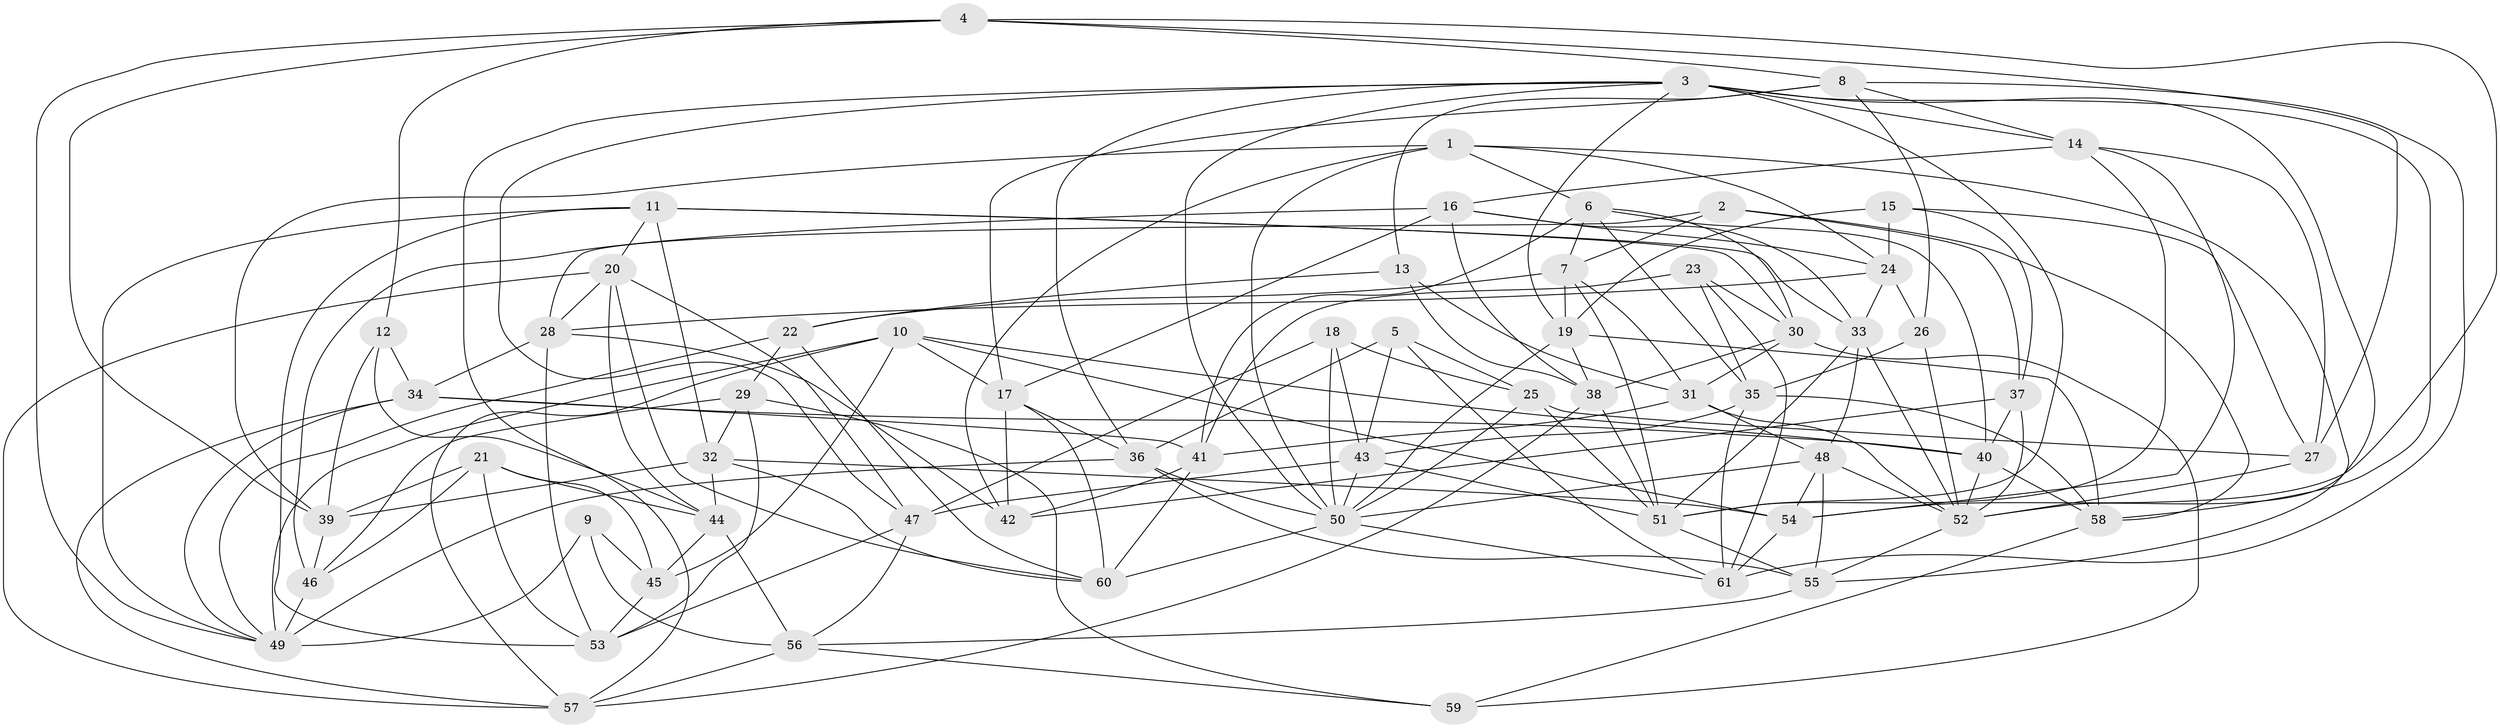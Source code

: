 // original degree distribution, {4: 1.0}
// Generated by graph-tools (version 1.1) at 2025/26/03/09/25 03:26:57]
// undirected, 61 vertices, 175 edges
graph export_dot {
graph [start="1"]
  node [color=gray90,style=filled];
  1;
  2;
  3;
  4;
  5;
  6;
  7;
  8;
  9;
  10;
  11;
  12;
  13;
  14;
  15;
  16;
  17;
  18;
  19;
  20;
  21;
  22;
  23;
  24;
  25;
  26;
  27;
  28;
  29;
  30;
  31;
  32;
  33;
  34;
  35;
  36;
  37;
  38;
  39;
  40;
  41;
  42;
  43;
  44;
  45;
  46;
  47;
  48;
  49;
  50;
  51;
  52;
  53;
  54;
  55;
  56;
  57;
  58;
  59;
  60;
  61;
  1 -- 6 [weight=1.0];
  1 -- 24 [weight=1.0];
  1 -- 39 [weight=1.0];
  1 -- 42 [weight=1.0];
  1 -- 50 [weight=1.0];
  1 -- 55 [weight=1.0];
  2 -- 7 [weight=1.0];
  2 -- 28 [weight=1.0];
  2 -- 37 [weight=1.0];
  2 -- 58 [weight=1.0];
  3 -- 14 [weight=1.0];
  3 -- 19 [weight=1.0];
  3 -- 36 [weight=1.0];
  3 -- 47 [weight=1.0];
  3 -- 50 [weight=1.0];
  3 -- 51 [weight=1.0];
  3 -- 52 [weight=2.0];
  3 -- 57 [weight=1.0];
  3 -- 58 [weight=1.0];
  4 -- 8 [weight=1.0];
  4 -- 12 [weight=1.0];
  4 -- 27 [weight=1.0];
  4 -- 39 [weight=1.0];
  4 -- 49 [weight=1.0];
  4 -- 54 [weight=1.0];
  5 -- 25 [weight=1.0];
  5 -- 36 [weight=1.0];
  5 -- 43 [weight=1.0];
  5 -- 61 [weight=1.0];
  6 -- 7 [weight=1.0];
  6 -- 30 [weight=1.0];
  6 -- 35 [weight=1.0];
  6 -- 40 [weight=1.0];
  6 -- 41 [weight=1.0];
  7 -- 19 [weight=1.0];
  7 -- 22 [weight=1.0];
  7 -- 31 [weight=1.0];
  7 -- 51 [weight=1.0];
  8 -- 13 [weight=1.0];
  8 -- 14 [weight=1.0];
  8 -- 17 [weight=1.0];
  8 -- 26 [weight=1.0];
  8 -- 61 [weight=1.0];
  9 -- 45 [weight=1.0];
  9 -- 49 [weight=2.0];
  9 -- 56 [weight=1.0];
  10 -- 17 [weight=1.0];
  10 -- 40 [weight=1.0];
  10 -- 45 [weight=1.0];
  10 -- 49 [weight=1.0];
  10 -- 54 [weight=1.0];
  10 -- 57 [weight=1.0];
  11 -- 20 [weight=1.0];
  11 -- 30 [weight=1.0];
  11 -- 32 [weight=1.0];
  11 -- 33 [weight=1.0];
  11 -- 49 [weight=1.0];
  11 -- 53 [weight=1.0];
  12 -- 34 [weight=1.0];
  12 -- 39 [weight=1.0];
  12 -- 44 [weight=1.0];
  13 -- 22 [weight=1.0];
  13 -- 31 [weight=1.0];
  13 -- 38 [weight=1.0];
  14 -- 16 [weight=1.0];
  14 -- 27 [weight=1.0];
  14 -- 51 [weight=1.0];
  14 -- 54 [weight=1.0];
  15 -- 19 [weight=1.0];
  15 -- 24 [weight=1.0];
  15 -- 27 [weight=1.0];
  15 -- 37 [weight=1.0];
  16 -- 17 [weight=1.0];
  16 -- 24 [weight=1.0];
  16 -- 33 [weight=1.0];
  16 -- 38 [weight=1.0];
  16 -- 46 [weight=1.0];
  17 -- 36 [weight=1.0];
  17 -- 42 [weight=1.0];
  17 -- 60 [weight=1.0];
  18 -- 25 [weight=1.0];
  18 -- 43 [weight=1.0];
  18 -- 47 [weight=1.0];
  18 -- 50 [weight=1.0];
  19 -- 38 [weight=1.0];
  19 -- 50 [weight=1.0];
  19 -- 58 [weight=1.0];
  20 -- 28 [weight=1.0];
  20 -- 44 [weight=1.0];
  20 -- 47 [weight=1.0];
  20 -- 57 [weight=1.0];
  20 -- 60 [weight=1.0];
  21 -- 39 [weight=1.0];
  21 -- 44 [weight=1.0];
  21 -- 45 [weight=2.0];
  21 -- 46 [weight=1.0];
  21 -- 53 [weight=1.0];
  22 -- 29 [weight=2.0];
  22 -- 49 [weight=1.0];
  22 -- 60 [weight=1.0];
  23 -- 30 [weight=1.0];
  23 -- 35 [weight=1.0];
  23 -- 41 [weight=1.0];
  23 -- 61 [weight=1.0];
  24 -- 26 [weight=1.0];
  24 -- 28 [weight=1.0];
  24 -- 33 [weight=1.0];
  25 -- 27 [weight=2.0];
  25 -- 50 [weight=1.0];
  25 -- 51 [weight=1.0];
  26 -- 35 [weight=1.0];
  26 -- 52 [weight=1.0];
  27 -- 52 [weight=1.0];
  28 -- 34 [weight=1.0];
  28 -- 42 [weight=1.0];
  28 -- 53 [weight=1.0];
  29 -- 32 [weight=1.0];
  29 -- 46 [weight=1.0];
  29 -- 53 [weight=1.0];
  29 -- 59 [weight=1.0];
  30 -- 31 [weight=1.0];
  30 -- 38 [weight=1.0];
  30 -- 59 [weight=1.0];
  31 -- 41 [weight=1.0];
  31 -- 48 [weight=1.0];
  31 -- 52 [weight=1.0];
  32 -- 39 [weight=1.0];
  32 -- 44 [weight=1.0];
  32 -- 54 [weight=1.0];
  32 -- 60 [weight=1.0];
  33 -- 48 [weight=1.0];
  33 -- 51 [weight=1.0];
  33 -- 52 [weight=1.0];
  34 -- 40 [weight=1.0];
  34 -- 41 [weight=1.0];
  34 -- 49 [weight=1.0];
  34 -- 57 [weight=1.0];
  35 -- 43 [weight=1.0];
  35 -- 58 [weight=1.0];
  35 -- 61 [weight=1.0];
  36 -- 49 [weight=1.0];
  36 -- 50 [weight=1.0];
  36 -- 55 [weight=1.0];
  37 -- 40 [weight=1.0];
  37 -- 42 [weight=2.0];
  37 -- 52 [weight=1.0];
  38 -- 51 [weight=1.0];
  38 -- 57 [weight=1.0];
  39 -- 46 [weight=1.0];
  40 -- 52 [weight=1.0];
  40 -- 58 [weight=1.0];
  41 -- 42 [weight=1.0];
  41 -- 60 [weight=1.0];
  43 -- 47 [weight=1.0];
  43 -- 50 [weight=1.0];
  43 -- 51 [weight=1.0];
  44 -- 45 [weight=1.0];
  44 -- 56 [weight=1.0];
  45 -- 53 [weight=1.0];
  46 -- 49 [weight=2.0];
  47 -- 53 [weight=1.0];
  47 -- 56 [weight=1.0];
  48 -- 50 [weight=1.0];
  48 -- 52 [weight=1.0];
  48 -- 54 [weight=1.0];
  48 -- 55 [weight=1.0];
  50 -- 60 [weight=1.0];
  50 -- 61 [weight=1.0];
  51 -- 55 [weight=1.0];
  52 -- 55 [weight=1.0];
  54 -- 61 [weight=1.0];
  55 -- 56 [weight=1.0];
  56 -- 57 [weight=1.0];
  56 -- 59 [weight=1.0];
  58 -- 59 [weight=1.0];
}
